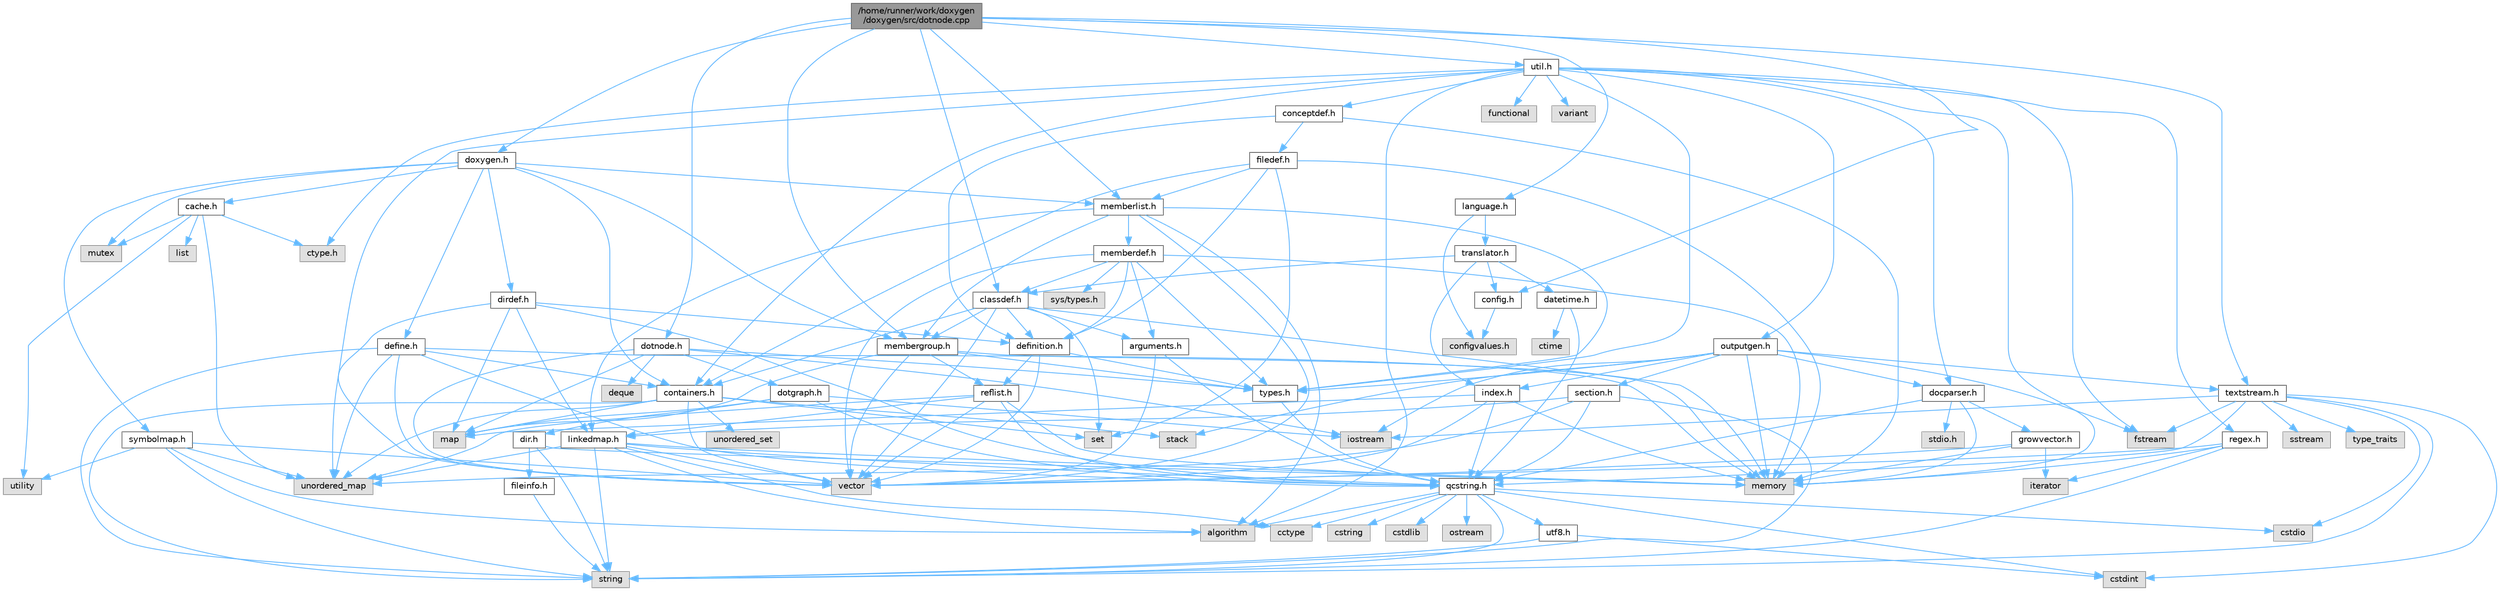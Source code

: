 digraph "/home/runner/work/doxygen/doxygen/src/dotnode.cpp"
{
 // INTERACTIVE_SVG=YES
 // LATEX_PDF_SIZE
  bgcolor="transparent";
  edge [fontname=Helvetica,fontsize=10,labelfontname=Helvetica,labelfontsize=10];
  node [fontname=Helvetica,fontsize=10,shape=box,height=0.2,width=0.4];
  Node1 [id="Node000001",label="/home/runner/work/doxygen\l/doxygen/src/dotnode.cpp",height=0.2,width=0.4,color="gray40", fillcolor="grey60", style="filled", fontcolor="black"];
  Node1 -> Node2 [id="edge1_Node000001_Node000002",color="steelblue1",style="solid"];
  Node2 [id="Node000002",label="dotnode.h",height=0.2,width=0.4,color="grey40", fillcolor="white", style="filled",URL="$d8/d3b/dotnode_8h.html",tooltip=" "];
  Node2 -> Node3 [id="edge2_Node000002_Node000003",color="steelblue1",style="solid"];
  Node3 [id="Node000003",label="vector",height=0.2,width=0.4,color="grey60", fillcolor="#E0E0E0", style="filled"];
  Node2 -> Node4 [id="edge3_Node000002_Node000004",color="steelblue1",style="solid"];
  Node4 [id="Node000004",label="map",height=0.2,width=0.4,color="grey60", fillcolor="#E0E0E0", style="filled"];
  Node2 -> Node5 [id="edge4_Node000002_Node000005",color="steelblue1",style="solid"];
  Node5 [id="Node000005",label="deque",height=0.2,width=0.4,color="grey60", fillcolor="#E0E0E0", style="filled"];
  Node2 -> Node6 [id="edge5_Node000002_Node000006",color="steelblue1",style="solid"];
  Node6 [id="Node000006",label="iostream",height=0.2,width=0.4,color="grey60", fillcolor="#E0E0E0", style="filled"];
  Node2 -> Node7 [id="edge6_Node000002_Node000007",color="steelblue1",style="solid"];
  Node7 [id="Node000007",label="types.h",height=0.2,width=0.4,color="grey40", fillcolor="white", style="filled",URL="$d9/d49/types_8h.html",tooltip="This file contains a number of basic enums and types."];
  Node7 -> Node8 [id="edge7_Node000007_Node000008",color="steelblue1",style="solid"];
  Node8 [id="Node000008",label="qcstring.h",height=0.2,width=0.4,color="grey40", fillcolor="white", style="filled",URL="$d7/d5c/qcstring_8h.html",tooltip=" "];
  Node8 -> Node9 [id="edge8_Node000008_Node000009",color="steelblue1",style="solid"];
  Node9 [id="Node000009",label="string",height=0.2,width=0.4,color="grey60", fillcolor="#E0E0E0", style="filled"];
  Node8 -> Node10 [id="edge9_Node000008_Node000010",color="steelblue1",style="solid"];
  Node10 [id="Node000010",label="algorithm",height=0.2,width=0.4,color="grey60", fillcolor="#E0E0E0", style="filled"];
  Node8 -> Node11 [id="edge10_Node000008_Node000011",color="steelblue1",style="solid"];
  Node11 [id="Node000011",label="cctype",height=0.2,width=0.4,color="grey60", fillcolor="#E0E0E0", style="filled"];
  Node8 -> Node12 [id="edge11_Node000008_Node000012",color="steelblue1",style="solid"];
  Node12 [id="Node000012",label="cstring",height=0.2,width=0.4,color="grey60", fillcolor="#E0E0E0", style="filled"];
  Node8 -> Node13 [id="edge12_Node000008_Node000013",color="steelblue1",style="solid"];
  Node13 [id="Node000013",label="cstdio",height=0.2,width=0.4,color="grey60", fillcolor="#E0E0E0", style="filled"];
  Node8 -> Node14 [id="edge13_Node000008_Node000014",color="steelblue1",style="solid"];
  Node14 [id="Node000014",label="cstdlib",height=0.2,width=0.4,color="grey60", fillcolor="#E0E0E0", style="filled"];
  Node8 -> Node15 [id="edge14_Node000008_Node000015",color="steelblue1",style="solid"];
  Node15 [id="Node000015",label="cstdint",height=0.2,width=0.4,color="grey60", fillcolor="#E0E0E0", style="filled"];
  Node8 -> Node16 [id="edge15_Node000008_Node000016",color="steelblue1",style="solid"];
  Node16 [id="Node000016",label="ostream",height=0.2,width=0.4,color="grey60", fillcolor="#E0E0E0", style="filled"];
  Node8 -> Node17 [id="edge16_Node000008_Node000017",color="steelblue1",style="solid"];
  Node17 [id="Node000017",label="utf8.h",height=0.2,width=0.4,color="grey40", fillcolor="white", style="filled",URL="$db/d7c/utf8_8h.html",tooltip="Various UTF8 related helper functions."];
  Node17 -> Node15 [id="edge17_Node000017_Node000015",color="steelblue1",style="solid"];
  Node17 -> Node9 [id="edge18_Node000017_Node000009",color="steelblue1",style="solid"];
  Node2 -> Node18 [id="edge19_Node000002_Node000018",color="steelblue1",style="solid"];
  Node18 [id="Node000018",label="dotgraph.h",height=0.2,width=0.4,color="grey40", fillcolor="white", style="filled",URL="$d0/daa/dotgraph_8h.html",tooltip=" "];
  Node18 -> Node6 [id="edge20_Node000018_Node000006",color="steelblue1",style="solid"];
  Node18 -> Node4 [id="edge21_Node000018_Node000004",color="steelblue1",style="solid"];
  Node18 -> Node8 [id="edge22_Node000018_Node000008",color="steelblue1",style="solid"];
  Node18 -> Node19 [id="edge23_Node000018_Node000019",color="steelblue1",style="solid"];
  Node19 [id="Node000019",label="dir.h",height=0.2,width=0.4,color="grey40", fillcolor="white", style="filled",URL="$df/d9c/dir_8h.html",tooltip=" "];
  Node19 -> Node9 [id="edge24_Node000019_Node000009",color="steelblue1",style="solid"];
  Node19 -> Node20 [id="edge25_Node000019_Node000020",color="steelblue1",style="solid"];
  Node20 [id="Node000020",label="memory",height=0.2,width=0.4,color="grey60", fillcolor="#E0E0E0", style="filled"];
  Node19 -> Node21 [id="edge26_Node000019_Node000021",color="steelblue1",style="solid"];
  Node21 [id="Node000021",label="fileinfo.h",height=0.2,width=0.4,color="grey40", fillcolor="white", style="filled",URL="$df/d45/fileinfo_8h.html",tooltip=" "];
  Node21 -> Node9 [id="edge27_Node000021_Node000009",color="steelblue1",style="solid"];
  Node1 -> Node22 [id="edge28_Node000001_Node000022",color="steelblue1",style="solid"];
  Node22 [id="Node000022",label="classdef.h",height=0.2,width=0.4,color="grey40", fillcolor="white", style="filled",URL="$d1/da6/classdef_8h.html",tooltip=" "];
  Node22 -> Node20 [id="edge29_Node000022_Node000020",color="steelblue1",style="solid"];
  Node22 -> Node3 [id="edge30_Node000022_Node000003",color="steelblue1",style="solid"];
  Node22 -> Node23 [id="edge31_Node000022_Node000023",color="steelblue1",style="solid"];
  Node23 [id="Node000023",label="set",height=0.2,width=0.4,color="grey60", fillcolor="#E0E0E0", style="filled"];
  Node22 -> Node24 [id="edge32_Node000022_Node000024",color="steelblue1",style="solid"];
  Node24 [id="Node000024",label="containers.h",height=0.2,width=0.4,color="grey40", fillcolor="white", style="filled",URL="$d5/d75/containers_8h.html",tooltip=" "];
  Node24 -> Node3 [id="edge33_Node000024_Node000003",color="steelblue1",style="solid"];
  Node24 -> Node9 [id="edge34_Node000024_Node000009",color="steelblue1",style="solid"];
  Node24 -> Node23 [id="edge35_Node000024_Node000023",color="steelblue1",style="solid"];
  Node24 -> Node4 [id="edge36_Node000024_Node000004",color="steelblue1",style="solid"];
  Node24 -> Node25 [id="edge37_Node000024_Node000025",color="steelblue1",style="solid"];
  Node25 [id="Node000025",label="unordered_set",height=0.2,width=0.4,color="grey60", fillcolor="#E0E0E0", style="filled"];
  Node24 -> Node26 [id="edge38_Node000024_Node000026",color="steelblue1",style="solid"];
  Node26 [id="Node000026",label="unordered_map",height=0.2,width=0.4,color="grey60", fillcolor="#E0E0E0", style="filled"];
  Node24 -> Node27 [id="edge39_Node000024_Node000027",color="steelblue1",style="solid"];
  Node27 [id="Node000027",label="stack",height=0.2,width=0.4,color="grey60", fillcolor="#E0E0E0", style="filled"];
  Node22 -> Node28 [id="edge40_Node000022_Node000028",color="steelblue1",style="solid"];
  Node28 [id="Node000028",label="definition.h",height=0.2,width=0.4,color="grey40", fillcolor="white", style="filled",URL="$df/da1/definition_8h.html",tooltip=" "];
  Node28 -> Node3 [id="edge41_Node000028_Node000003",color="steelblue1",style="solid"];
  Node28 -> Node7 [id="edge42_Node000028_Node000007",color="steelblue1",style="solid"];
  Node28 -> Node29 [id="edge43_Node000028_Node000029",color="steelblue1",style="solid"];
  Node29 [id="Node000029",label="reflist.h",height=0.2,width=0.4,color="grey40", fillcolor="white", style="filled",URL="$d1/d02/reflist_8h.html",tooltip=" "];
  Node29 -> Node3 [id="edge44_Node000029_Node000003",color="steelblue1",style="solid"];
  Node29 -> Node26 [id="edge45_Node000029_Node000026",color="steelblue1",style="solid"];
  Node29 -> Node20 [id="edge46_Node000029_Node000020",color="steelblue1",style="solid"];
  Node29 -> Node8 [id="edge47_Node000029_Node000008",color="steelblue1",style="solid"];
  Node29 -> Node30 [id="edge48_Node000029_Node000030",color="steelblue1",style="solid"];
  Node30 [id="Node000030",label="linkedmap.h",height=0.2,width=0.4,color="grey40", fillcolor="white", style="filled",URL="$da/de1/linkedmap_8h.html",tooltip=" "];
  Node30 -> Node26 [id="edge49_Node000030_Node000026",color="steelblue1",style="solid"];
  Node30 -> Node3 [id="edge50_Node000030_Node000003",color="steelblue1",style="solid"];
  Node30 -> Node20 [id="edge51_Node000030_Node000020",color="steelblue1",style="solid"];
  Node30 -> Node9 [id="edge52_Node000030_Node000009",color="steelblue1",style="solid"];
  Node30 -> Node10 [id="edge53_Node000030_Node000010",color="steelblue1",style="solid"];
  Node30 -> Node11 [id="edge54_Node000030_Node000011",color="steelblue1",style="solid"];
  Node30 -> Node8 [id="edge55_Node000030_Node000008",color="steelblue1",style="solid"];
  Node22 -> Node31 [id="edge56_Node000022_Node000031",color="steelblue1",style="solid"];
  Node31 [id="Node000031",label="arguments.h",height=0.2,width=0.4,color="grey40", fillcolor="white", style="filled",URL="$df/d9b/arguments_8h.html",tooltip=" "];
  Node31 -> Node3 [id="edge57_Node000031_Node000003",color="steelblue1",style="solid"];
  Node31 -> Node8 [id="edge58_Node000031_Node000008",color="steelblue1",style="solid"];
  Node22 -> Node32 [id="edge59_Node000022_Node000032",color="steelblue1",style="solid"];
  Node32 [id="Node000032",label="membergroup.h",height=0.2,width=0.4,color="grey40", fillcolor="white", style="filled",URL="$d9/d11/membergroup_8h.html",tooltip=" "];
  Node32 -> Node3 [id="edge60_Node000032_Node000003",color="steelblue1",style="solid"];
  Node32 -> Node4 [id="edge61_Node000032_Node000004",color="steelblue1",style="solid"];
  Node32 -> Node20 [id="edge62_Node000032_Node000020",color="steelblue1",style="solid"];
  Node32 -> Node7 [id="edge63_Node000032_Node000007",color="steelblue1",style="solid"];
  Node32 -> Node29 [id="edge64_Node000032_Node000029",color="steelblue1",style="solid"];
  Node1 -> Node33 [id="edge65_Node000001_Node000033",color="steelblue1",style="solid"];
  Node33 [id="Node000033",label="config.h",height=0.2,width=0.4,color="grey40", fillcolor="white", style="filled",URL="$db/d16/config_8h.html",tooltip=" "];
  Node33 -> Node34 [id="edge66_Node000033_Node000034",color="steelblue1",style="solid"];
  Node34 [id="Node000034",label="configvalues.h",height=0.2,width=0.4,color="grey60", fillcolor="#E0E0E0", style="filled"];
  Node1 -> Node35 [id="edge67_Node000001_Node000035",color="steelblue1",style="solid"];
  Node35 [id="Node000035",label="memberlist.h",height=0.2,width=0.4,color="grey40", fillcolor="white", style="filled",URL="$dd/d78/memberlist_8h.html",tooltip=" "];
  Node35 -> Node3 [id="edge68_Node000035_Node000003",color="steelblue1",style="solid"];
  Node35 -> Node10 [id="edge69_Node000035_Node000010",color="steelblue1",style="solid"];
  Node35 -> Node36 [id="edge70_Node000035_Node000036",color="steelblue1",style="solid"];
  Node36 [id="Node000036",label="memberdef.h",height=0.2,width=0.4,color="grey40", fillcolor="white", style="filled",URL="$d4/d46/memberdef_8h.html",tooltip=" "];
  Node36 -> Node3 [id="edge71_Node000036_Node000003",color="steelblue1",style="solid"];
  Node36 -> Node20 [id="edge72_Node000036_Node000020",color="steelblue1",style="solid"];
  Node36 -> Node37 [id="edge73_Node000036_Node000037",color="steelblue1",style="solid"];
  Node37 [id="Node000037",label="sys/types.h",height=0.2,width=0.4,color="grey60", fillcolor="#E0E0E0", style="filled"];
  Node36 -> Node7 [id="edge74_Node000036_Node000007",color="steelblue1",style="solid"];
  Node36 -> Node28 [id="edge75_Node000036_Node000028",color="steelblue1",style="solid"];
  Node36 -> Node31 [id="edge76_Node000036_Node000031",color="steelblue1",style="solid"];
  Node36 -> Node22 [id="edge77_Node000036_Node000022",color="steelblue1",style="solid"];
  Node35 -> Node30 [id="edge78_Node000035_Node000030",color="steelblue1",style="solid"];
  Node35 -> Node7 [id="edge79_Node000035_Node000007",color="steelblue1",style="solid"];
  Node35 -> Node32 [id="edge80_Node000035_Node000032",color="steelblue1",style="solid"];
  Node1 -> Node32 [id="edge81_Node000001_Node000032",color="steelblue1",style="solid"];
  Node1 -> Node38 [id="edge82_Node000001_Node000038",color="steelblue1",style="solid"];
  Node38 [id="Node000038",label="language.h",height=0.2,width=0.4,color="grey40", fillcolor="white", style="filled",URL="$d8/dce/language_8h.html",tooltip=" "];
  Node38 -> Node39 [id="edge83_Node000038_Node000039",color="steelblue1",style="solid"];
  Node39 [id="Node000039",label="translator.h",height=0.2,width=0.4,color="grey40", fillcolor="white", style="filled",URL="$d9/df1/translator_8h.html",tooltip=" "];
  Node39 -> Node22 [id="edge84_Node000039_Node000022",color="steelblue1",style="solid"];
  Node39 -> Node33 [id="edge85_Node000039_Node000033",color="steelblue1",style="solid"];
  Node39 -> Node40 [id="edge86_Node000039_Node000040",color="steelblue1",style="solid"];
  Node40 [id="Node000040",label="datetime.h",height=0.2,width=0.4,color="grey40", fillcolor="white", style="filled",URL="$de/d1b/datetime_8h.html",tooltip=" "];
  Node40 -> Node41 [id="edge87_Node000040_Node000041",color="steelblue1",style="solid"];
  Node41 [id="Node000041",label="ctime",height=0.2,width=0.4,color="grey60", fillcolor="#E0E0E0", style="filled"];
  Node40 -> Node8 [id="edge88_Node000040_Node000008",color="steelblue1",style="solid"];
  Node39 -> Node42 [id="edge89_Node000039_Node000042",color="steelblue1",style="solid"];
  Node42 [id="Node000042",label="index.h",height=0.2,width=0.4,color="grey40", fillcolor="white", style="filled",URL="$d1/db5/index_8h.html",tooltip=" "];
  Node42 -> Node20 [id="edge90_Node000042_Node000020",color="steelblue1",style="solid"];
  Node42 -> Node3 [id="edge91_Node000042_Node000003",color="steelblue1",style="solid"];
  Node42 -> Node4 [id="edge92_Node000042_Node000004",color="steelblue1",style="solid"];
  Node42 -> Node8 [id="edge93_Node000042_Node000008",color="steelblue1",style="solid"];
  Node38 -> Node34 [id="edge94_Node000038_Node000034",color="steelblue1",style="solid"];
  Node1 -> Node43 [id="edge95_Node000001_Node000043",color="steelblue1",style="solid"];
  Node43 [id="Node000043",label="doxygen.h",height=0.2,width=0.4,color="grey40", fillcolor="white", style="filled",URL="$d1/da1/doxygen_8h.html",tooltip=" "];
  Node43 -> Node44 [id="edge96_Node000043_Node000044",color="steelblue1",style="solid"];
  Node44 [id="Node000044",label="mutex",height=0.2,width=0.4,color="grey60", fillcolor="#E0E0E0", style="filled"];
  Node43 -> Node24 [id="edge97_Node000043_Node000024",color="steelblue1",style="solid"];
  Node43 -> Node32 [id="edge98_Node000043_Node000032",color="steelblue1",style="solid"];
  Node43 -> Node45 [id="edge99_Node000043_Node000045",color="steelblue1",style="solid"];
  Node45 [id="Node000045",label="dirdef.h",height=0.2,width=0.4,color="grey40", fillcolor="white", style="filled",URL="$d6/d15/dirdef_8h.html",tooltip=" "];
  Node45 -> Node3 [id="edge100_Node000045_Node000003",color="steelblue1",style="solid"];
  Node45 -> Node4 [id="edge101_Node000045_Node000004",color="steelblue1",style="solid"];
  Node45 -> Node8 [id="edge102_Node000045_Node000008",color="steelblue1",style="solid"];
  Node45 -> Node30 [id="edge103_Node000045_Node000030",color="steelblue1",style="solid"];
  Node45 -> Node28 [id="edge104_Node000045_Node000028",color="steelblue1",style="solid"];
  Node43 -> Node35 [id="edge105_Node000043_Node000035",color="steelblue1",style="solid"];
  Node43 -> Node46 [id="edge106_Node000043_Node000046",color="steelblue1",style="solid"];
  Node46 [id="Node000046",label="define.h",height=0.2,width=0.4,color="grey40", fillcolor="white", style="filled",URL="$df/d67/define_8h.html",tooltip=" "];
  Node46 -> Node3 [id="edge107_Node000046_Node000003",color="steelblue1",style="solid"];
  Node46 -> Node20 [id="edge108_Node000046_Node000020",color="steelblue1",style="solid"];
  Node46 -> Node9 [id="edge109_Node000046_Node000009",color="steelblue1",style="solid"];
  Node46 -> Node26 [id="edge110_Node000046_Node000026",color="steelblue1",style="solid"];
  Node46 -> Node8 [id="edge111_Node000046_Node000008",color="steelblue1",style="solid"];
  Node46 -> Node24 [id="edge112_Node000046_Node000024",color="steelblue1",style="solid"];
  Node43 -> Node47 [id="edge113_Node000043_Node000047",color="steelblue1",style="solid"];
  Node47 [id="Node000047",label="cache.h",height=0.2,width=0.4,color="grey40", fillcolor="white", style="filled",URL="$d3/d26/cache_8h.html",tooltip=" "];
  Node47 -> Node48 [id="edge114_Node000047_Node000048",color="steelblue1",style="solid"];
  Node48 [id="Node000048",label="list",height=0.2,width=0.4,color="grey60", fillcolor="#E0E0E0", style="filled"];
  Node47 -> Node26 [id="edge115_Node000047_Node000026",color="steelblue1",style="solid"];
  Node47 -> Node44 [id="edge116_Node000047_Node000044",color="steelblue1",style="solid"];
  Node47 -> Node49 [id="edge117_Node000047_Node000049",color="steelblue1",style="solid"];
  Node49 [id="Node000049",label="utility",height=0.2,width=0.4,color="grey60", fillcolor="#E0E0E0", style="filled"];
  Node47 -> Node50 [id="edge118_Node000047_Node000050",color="steelblue1",style="solid"];
  Node50 [id="Node000050",label="ctype.h",height=0.2,width=0.4,color="grey60", fillcolor="#E0E0E0", style="filled"];
  Node43 -> Node51 [id="edge119_Node000043_Node000051",color="steelblue1",style="solid"];
  Node51 [id="Node000051",label="symbolmap.h",height=0.2,width=0.4,color="grey40", fillcolor="white", style="filled",URL="$d7/ddd/symbolmap_8h.html",tooltip=" "];
  Node51 -> Node10 [id="edge120_Node000051_Node000010",color="steelblue1",style="solid"];
  Node51 -> Node26 [id="edge121_Node000051_Node000026",color="steelblue1",style="solid"];
  Node51 -> Node3 [id="edge122_Node000051_Node000003",color="steelblue1",style="solid"];
  Node51 -> Node9 [id="edge123_Node000051_Node000009",color="steelblue1",style="solid"];
  Node51 -> Node49 [id="edge124_Node000051_Node000049",color="steelblue1",style="solid"];
  Node1 -> Node52 [id="edge125_Node000001_Node000052",color="steelblue1",style="solid"];
  Node52 [id="Node000052",label="util.h",height=0.2,width=0.4,color="grey40", fillcolor="white", style="filled",URL="$d8/d3c/util_8h.html",tooltip="A bunch of utility functions."];
  Node52 -> Node20 [id="edge126_Node000052_Node000020",color="steelblue1",style="solid"];
  Node52 -> Node26 [id="edge127_Node000052_Node000026",color="steelblue1",style="solid"];
  Node52 -> Node10 [id="edge128_Node000052_Node000010",color="steelblue1",style="solid"];
  Node52 -> Node53 [id="edge129_Node000052_Node000053",color="steelblue1",style="solid"];
  Node53 [id="Node000053",label="functional",height=0.2,width=0.4,color="grey60", fillcolor="#E0E0E0", style="filled"];
  Node52 -> Node54 [id="edge130_Node000052_Node000054",color="steelblue1",style="solid"];
  Node54 [id="Node000054",label="fstream",height=0.2,width=0.4,color="grey60", fillcolor="#E0E0E0", style="filled"];
  Node52 -> Node55 [id="edge131_Node000052_Node000055",color="steelblue1",style="solid"];
  Node55 [id="Node000055",label="variant",height=0.2,width=0.4,color="grey60", fillcolor="#E0E0E0", style="filled"];
  Node52 -> Node50 [id="edge132_Node000052_Node000050",color="steelblue1",style="solid"];
  Node52 -> Node7 [id="edge133_Node000052_Node000007",color="steelblue1",style="solid"];
  Node52 -> Node56 [id="edge134_Node000052_Node000056",color="steelblue1",style="solid"];
  Node56 [id="Node000056",label="docparser.h",height=0.2,width=0.4,color="grey40", fillcolor="white", style="filled",URL="$de/d9c/docparser_8h.html",tooltip=" "];
  Node56 -> Node57 [id="edge135_Node000056_Node000057",color="steelblue1",style="solid"];
  Node57 [id="Node000057",label="stdio.h",height=0.2,width=0.4,color="grey60", fillcolor="#E0E0E0", style="filled"];
  Node56 -> Node20 [id="edge136_Node000056_Node000020",color="steelblue1",style="solid"];
  Node56 -> Node8 [id="edge137_Node000056_Node000008",color="steelblue1",style="solid"];
  Node56 -> Node58 [id="edge138_Node000056_Node000058",color="steelblue1",style="solid"];
  Node58 [id="Node000058",label="growvector.h",height=0.2,width=0.4,color="grey40", fillcolor="white", style="filled",URL="$d7/d50/growvector_8h.html",tooltip=" "];
  Node58 -> Node3 [id="edge139_Node000058_Node000003",color="steelblue1",style="solid"];
  Node58 -> Node20 [id="edge140_Node000058_Node000020",color="steelblue1",style="solid"];
  Node58 -> Node59 [id="edge141_Node000058_Node000059",color="steelblue1",style="solid"];
  Node59 [id="Node000059",label="iterator",height=0.2,width=0.4,color="grey60", fillcolor="#E0E0E0", style="filled"];
  Node52 -> Node24 [id="edge142_Node000052_Node000024",color="steelblue1",style="solid"];
  Node52 -> Node60 [id="edge143_Node000052_Node000060",color="steelblue1",style="solid"];
  Node60 [id="Node000060",label="outputgen.h",height=0.2,width=0.4,color="grey40", fillcolor="white", style="filled",URL="$df/d06/outputgen_8h.html",tooltip=" "];
  Node60 -> Node20 [id="edge144_Node000060_Node000020",color="steelblue1",style="solid"];
  Node60 -> Node27 [id="edge145_Node000060_Node000027",color="steelblue1",style="solid"];
  Node60 -> Node6 [id="edge146_Node000060_Node000006",color="steelblue1",style="solid"];
  Node60 -> Node54 [id="edge147_Node000060_Node000054",color="steelblue1",style="solid"];
  Node60 -> Node7 [id="edge148_Node000060_Node000007",color="steelblue1",style="solid"];
  Node60 -> Node42 [id="edge149_Node000060_Node000042",color="steelblue1",style="solid"];
  Node60 -> Node61 [id="edge150_Node000060_Node000061",color="steelblue1",style="solid"];
  Node61 [id="Node000061",label="section.h",height=0.2,width=0.4,color="grey40", fillcolor="white", style="filled",URL="$d1/d2a/section_8h.html",tooltip=" "];
  Node61 -> Node9 [id="edge151_Node000061_Node000009",color="steelblue1",style="solid"];
  Node61 -> Node26 [id="edge152_Node000061_Node000026",color="steelblue1",style="solid"];
  Node61 -> Node8 [id="edge153_Node000061_Node000008",color="steelblue1",style="solid"];
  Node61 -> Node30 [id="edge154_Node000061_Node000030",color="steelblue1",style="solid"];
  Node60 -> Node62 [id="edge155_Node000060_Node000062",color="steelblue1",style="solid"];
  Node62 [id="Node000062",label="textstream.h",height=0.2,width=0.4,color="grey40", fillcolor="white", style="filled",URL="$d4/d7d/textstream_8h.html",tooltip=" "];
  Node62 -> Node9 [id="edge156_Node000062_Node000009",color="steelblue1",style="solid"];
  Node62 -> Node6 [id="edge157_Node000062_Node000006",color="steelblue1",style="solid"];
  Node62 -> Node63 [id="edge158_Node000062_Node000063",color="steelblue1",style="solid"];
  Node63 [id="Node000063",label="sstream",height=0.2,width=0.4,color="grey60", fillcolor="#E0E0E0", style="filled"];
  Node62 -> Node15 [id="edge159_Node000062_Node000015",color="steelblue1",style="solid"];
  Node62 -> Node13 [id="edge160_Node000062_Node000013",color="steelblue1",style="solid"];
  Node62 -> Node54 [id="edge161_Node000062_Node000054",color="steelblue1",style="solid"];
  Node62 -> Node64 [id="edge162_Node000062_Node000064",color="steelblue1",style="solid"];
  Node64 [id="Node000064",label="type_traits",height=0.2,width=0.4,color="grey60", fillcolor="#E0E0E0", style="filled"];
  Node62 -> Node8 [id="edge163_Node000062_Node000008",color="steelblue1",style="solid"];
  Node60 -> Node56 [id="edge164_Node000060_Node000056",color="steelblue1",style="solid"];
  Node52 -> Node65 [id="edge165_Node000052_Node000065",color="steelblue1",style="solid"];
  Node65 [id="Node000065",label="regex.h",height=0.2,width=0.4,color="grey40", fillcolor="white", style="filled",URL="$d1/d21/regex_8h.html",tooltip=" "];
  Node65 -> Node20 [id="edge166_Node000065_Node000020",color="steelblue1",style="solid"];
  Node65 -> Node9 [id="edge167_Node000065_Node000009",color="steelblue1",style="solid"];
  Node65 -> Node3 [id="edge168_Node000065_Node000003",color="steelblue1",style="solid"];
  Node65 -> Node59 [id="edge169_Node000065_Node000059",color="steelblue1",style="solid"];
  Node52 -> Node66 [id="edge170_Node000052_Node000066",color="steelblue1",style="solid"];
  Node66 [id="Node000066",label="conceptdef.h",height=0.2,width=0.4,color="grey40", fillcolor="white", style="filled",URL="$da/df1/conceptdef_8h.html",tooltip=" "];
  Node66 -> Node20 [id="edge171_Node000066_Node000020",color="steelblue1",style="solid"];
  Node66 -> Node28 [id="edge172_Node000066_Node000028",color="steelblue1",style="solid"];
  Node66 -> Node67 [id="edge173_Node000066_Node000067",color="steelblue1",style="solid"];
  Node67 [id="Node000067",label="filedef.h",height=0.2,width=0.4,color="grey40", fillcolor="white", style="filled",URL="$d4/d3a/filedef_8h.html",tooltip=" "];
  Node67 -> Node20 [id="edge174_Node000067_Node000020",color="steelblue1",style="solid"];
  Node67 -> Node23 [id="edge175_Node000067_Node000023",color="steelblue1",style="solid"];
  Node67 -> Node28 [id="edge176_Node000067_Node000028",color="steelblue1",style="solid"];
  Node67 -> Node35 [id="edge177_Node000067_Node000035",color="steelblue1",style="solid"];
  Node67 -> Node24 [id="edge178_Node000067_Node000024",color="steelblue1",style="solid"];
  Node1 -> Node62 [id="edge179_Node000001_Node000062",color="steelblue1",style="solid"];
}
